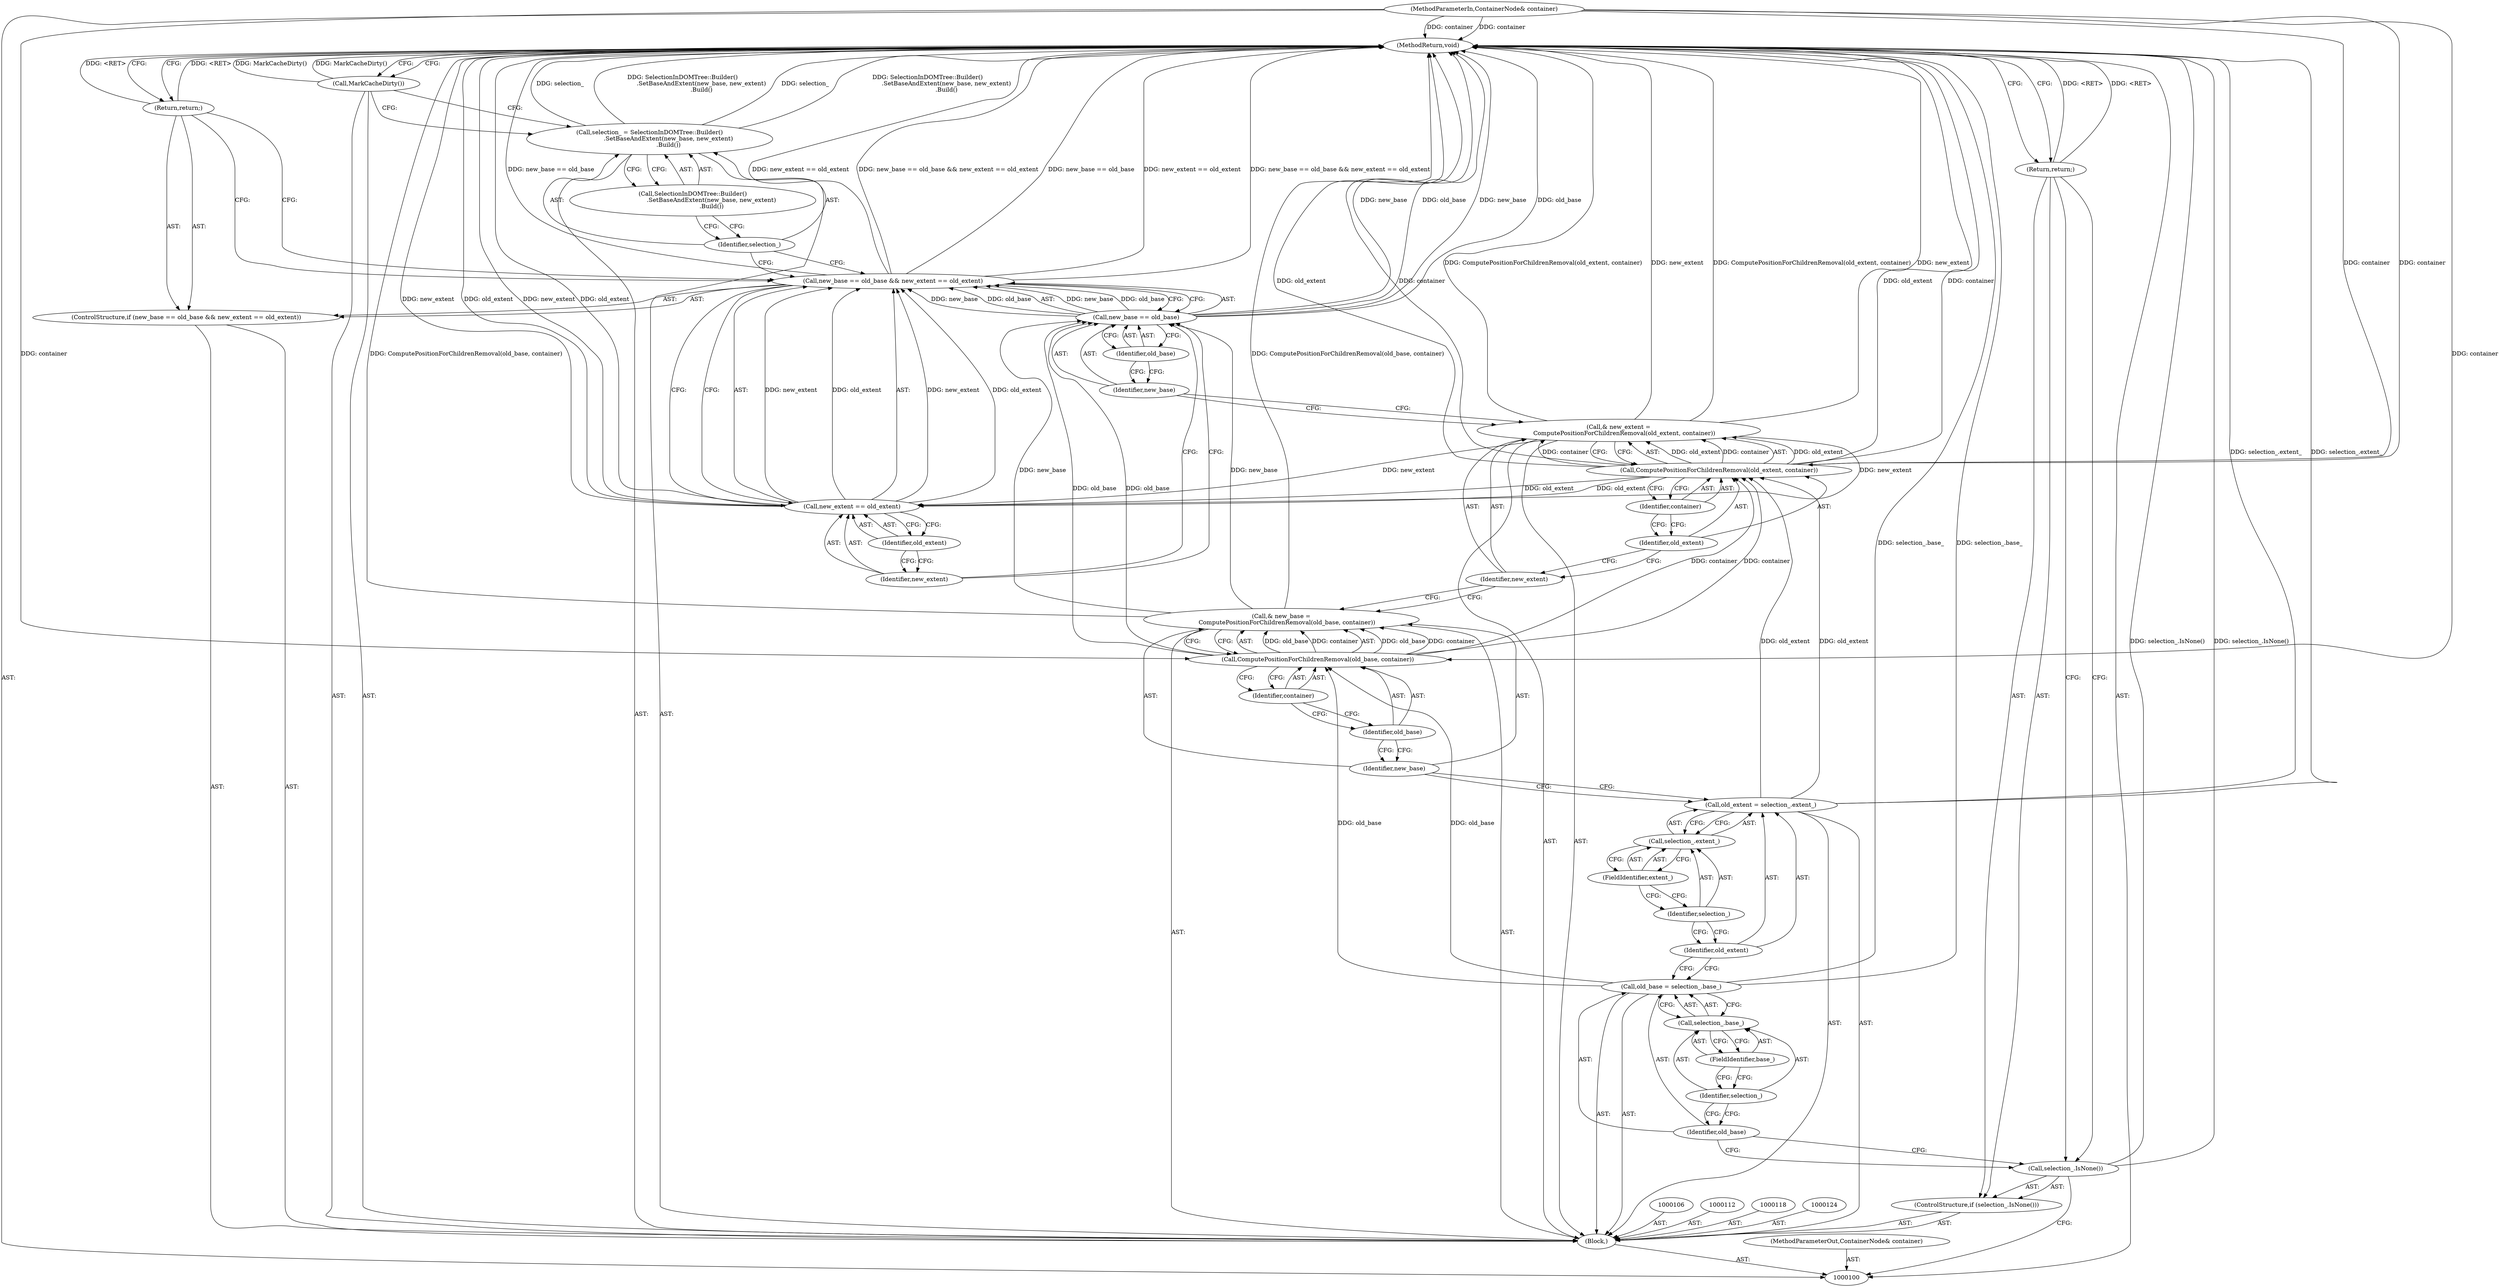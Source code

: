 digraph "0_Chrome_33827275411b33371e7bb750cce20f11de85002d_10" {
"1000143" [label="(MethodReturn,void)"];
"1000101" [label="(MethodParameterIn,ContainerNode& container)"];
"1000184" [label="(MethodParameterOut,ContainerNode& container)"];
"1000102" [label="(Block,)"];
"1000134" [label="(Identifier,old_base)"];
"1000130" [label="(ControlStructure,if (new_base == old_base && new_extent == old_extent))"];
"1000135" [label="(Call,new_extent == old_extent)"];
"1000136" [label="(Identifier,new_extent)"];
"1000137" [label="(Identifier,old_extent)"];
"1000131" [label="(Call,new_base == old_base && new_extent == old_extent)"];
"1000132" [label="(Call,new_base == old_base)"];
"1000133" [label="(Identifier,new_base)"];
"1000138" [label="(Return,return;)"];
"1000141" [label="(Call,SelectionInDOMTree::Builder()\n                    .SetBaseAndExtent(new_base, new_extent)\n                    .Build())"];
"1000139" [label="(Call,selection_ = SelectionInDOMTree::Builder()\n                    .SetBaseAndExtent(new_base, new_extent)\n                    .Build())"];
"1000140" [label="(Identifier,selection_)"];
"1000142" [label="(Call,MarkCacheDirty())"];
"1000103" [label="(ControlStructure,if (selection_.IsNone()))"];
"1000104" [label="(Call,selection_.IsNone())"];
"1000105" [label="(Return,return;)"];
"1000107" [label="(Call,old_base = selection_.base_)"];
"1000108" [label="(Identifier,old_base)"];
"1000109" [label="(Call,selection_.base_)"];
"1000110" [label="(Identifier,selection_)"];
"1000111" [label="(FieldIdentifier,base_)"];
"1000113" [label="(Call,old_extent = selection_.extent_)"];
"1000114" [label="(Identifier,old_extent)"];
"1000115" [label="(Call,selection_.extent_)"];
"1000116" [label="(Identifier,selection_)"];
"1000117" [label="(FieldIdentifier,extent_)"];
"1000119" [label="(Call,& new_base =\n      ComputePositionForChildrenRemoval(old_base, container))"];
"1000120" [label="(Identifier,new_base)"];
"1000122" [label="(Identifier,old_base)"];
"1000123" [label="(Identifier,container)"];
"1000121" [label="(Call,ComputePositionForChildrenRemoval(old_base, container))"];
"1000125" [label="(Call,& new_extent =\n      ComputePositionForChildrenRemoval(old_extent, container))"];
"1000126" [label="(Identifier,new_extent)"];
"1000128" [label="(Identifier,old_extent)"];
"1000129" [label="(Identifier,container)"];
"1000127" [label="(Call,ComputePositionForChildrenRemoval(old_extent, container))"];
"1000143" -> "1000100"  [label="AST: "];
"1000143" -> "1000105"  [label="CFG: "];
"1000143" -> "1000138"  [label="CFG: "];
"1000143" -> "1000142"  [label="CFG: "];
"1000125" -> "1000143"  [label="DDG: new_extent"];
"1000125" -> "1000143"  [label="DDG: ComputePositionForChildrenRemoval(old_extent, container)"];
"1000142" -> "1000143"  [label="DDG: MarkCacheDirty()"];
"1000104" -> "1000143"  [label="DDG: selection_.IsNone()"];
"1000139" -> "1000143"  [label="DDG: selection_"];
"1000139" -> "1000143"  [label="DDG: SelectionInDOMTree::Builder()\n                    .SetBaseAndExtent(new_base, new_extent)\n                    .Build()"];
"1000132" -> "1000143"  [label="DDG: new_base"];
"1000132" -> "1000143"  [label="DDG: old_base"];
"1000135" -> "1000143"  [label="DDG: new_extent"];
"1000135" -> "1000143"  [label="DDG: old_extent"];
"1000127" -> "1000143"  [label="DDG: old_extent"];
"1000127" -> "1000143"  [label="DDG: container"];
"1000131" -> "1000143"  [label="DDG: new_base == old_base && new_extent == old_extent"];
"1000131" -> "1000143"  [label="DDG: new_base == old_base"];
"1000131" -> "1000143"  [label="DDG: new_extent == old_extent"];
"1000113" -> "1000143"  [label="DDG: selection_.extent_"];
"1000119" -> "1000143"  [label="DDG: ComputePositionForChildrenRemoval(old_base, container)"];
"1000101" -> "1000143"  [label="DDG: container"];
"1000107" -> "1000143"  [label="DDG: selection_.base_"];
"1000138" -> "1000143"  [label="DDG: <RET>"];
"1000105" -> "1000143"  [label="DDG: <RET>"];
"1000101" -> "1000100"  [label="AST: "];
"1000101" -> "1000143"  [label="DDG: container"];
"1000101" -> "1000121"  [label="DDG: container"];
"1000101" -> "1000127"  [label="DDG: container"];
"1000184" -> "1000100"  [label="AST: "];
"1000102" -> "1000100"  [label="AST: "];
"1000103" -> "1000102"  [label="AST: "];
"1000106" -> "1000102"  [label="AST: "];
"1000107" -> "1000102"  [label="AST: "];
"1000112" -> "1000102"  [label="AST: "];
"1000113" -> "1000102"  [label="AST: "];
"1000118" -> "1000102"  [label="AST: "];
"1000119" -> "1000102"  [label="AST: "];
"1000124" -> "1000102"  [label="AST: "];
"1000125" -> "1000102"  [label="AST: "];
"1000130" -> "1000102"  [label="AST: "];
"1000139" -> "1000102"  [label="AST: "];
"1000142" -> "1000102"  [label="AST: "];
"1000134" -> "1000132"  [label="AST: "];
"1000134" -> "1000133"  [label="CFG: "];
"1000132" -> "1000134"  [label="CFG: "];
"1000130" -> "1000102"  [label="AST: "];
"1000131" -> "1000130"  [label="AST: "];
"1000138" -> "1000130"  [label="AST: "];
"1000135" -> "1000131"  [label="AST: "];
"1000135" -> "1000137"  [label="CFG: "];
"1000136" -> "1000135"  [label="AST: "];
"1000137" -> "1000135"  [label="AST: "];
"1000131" -> "1000135"  [label="CFG: "];
"1000135" -> "1000143"  [label="DDG: new_extent"];
"1000135" -> "1000143"  [label="DDG: old_extent"];
"1000135" -> "1000131"  [label="DDG: new_extent"];
"1000135" -> "1000131"  [label="DDG: old_extent"];
"1000125" -> "1000135"  [label="DDG: new_extent"];
"1000127" -> "1000135"  [label="DDG: old_extent"];
"1000136" -> "1000135"  [label="AST: "];
"1000136" -> "1000132"  [label="CFG: "];
"1000137" -> "1000136"  [label="CFG: "];
"1000137" -> "1000135"  [label="AST: "];
"1000137" -> "1000136"  [label="CFG: "];
"1000135" -> "1000137"  [label="CFG: "];
"1000131" -> "1000130"  [label="AST: "];
"1000131" -> "1000132"  [label="CFG: "];
"1000131" -> "1000135"  [label="CFG: "];
"1000132" -> "1000131"  [label="AST: "];
"1000135" -> "1000131"  [label="AST: "];
"1000138" -> "1000131"  [label="CFG: "];
"1000140" -> "1000131"  [label="CFG: "];
"1000131" -> "1000143"  [label="DDG: new_base == old_base && new_extent == old_extent"];
"1000131" -> "1000143"  [label="DDG: new_base == old_base"];
"1000131" -> "1000143"  [label="DDG: new_extent == old_extent"];
"1000132" -> "1000131"  [label="DDG: new_base"];
"1000132" -> "1000131"  [label="DDG: old_base"];
"1000135" -> "1000131"  [label="DDG: new_extent"];
"1000135" -> "1000131"  [label="DDG: old_extent"];
"1000132" -> "1000131"  [label="AST: "];
"1000132" -> "1000134"  [label="CFG: "];
"1000133" -> "1000132"  [label="AST: "];
"1000134" -> "1000132"  [label="AST: "];
"1000136" -> "1000132"  [label="CFG: "];
"1000131" -> "1000132"  [label="CFG: "];
"1000132" -> "1000143"  [label="DDG: new_base"];
"1000132" -> "1000143"  [label="DDG: old_base"];
"1000132" -> "1000131"  [label="DDG: new_base"];
"1000132" -> "1000131"  [label="DDG: old_base"];
"1000119" -> "1000132"  [label="DDG: new_base"];
"1000121" -> "1000132"  [label="DDG: old_base"];
"1000133" -> "1000132"  [label="AST: "];
"1000133" -> "1000125"  [label="CFG: "];
"1000134" -> "1000133"  [label="CFG: "];
"1000138" -> "1000130"  [label="AST: "];
"1000138" -> "1000131"  [label="CFG: "];
"1000143" -> "1000138"  [label="CFG: "];
"1000138" -> "1000143"  [label="DDG: <RET>"];
"1000141" -> "1000139"  [label="AST: "];
"1000141" -> "1000140"  [label="CFG: "];
"1000139" -> "1000141"  [label="CFG: "];
"1000139" -> "1000102"  [label="AST: "];
"1000139" -> "1000141"  [label="CFG: "];
"1000140" -> "1000139"  [label="AST: "];
"1000141" -> "1000139"  [label="AST: "];
"1000142" -> "1000139"  [label="CFG: "];
"1000139" -> "1000143"  [label="DDG: selection_"];
"1000139" -> "1000143"  [label="DDG: SelectionInDOMTree::Builder()\n                    .SetBaseAndExtent(new_base, new_extent)\n                    .Build()"];
"1000140" -> "1000139"  [label="AST: "];
"1000140" -> "1000131"  [label="CFG: "];
"1000141" -> "1000140"  [label="CFG: "];
"1000142" -> "1000102"  [label="AST: "];
"1000142" -> "1000139"  [label="CFG: "];
"1000143" -> "1000142"  [label="CFG: "];
"1000142" -> "1000143"  [label="DDG: MarkCacheDirty()"];
"1000103" -> "1000102"  [label="AST: "];
"1000104" -> "1000103"  [label="AST: "];
"1000105" -> "1000103"  [label="AST: "];
"1000104" -> "1000103"  [label="AST: "];
"1000104" -> "1000100"  [label="CFG: "];
"1000105" -> "1000104"  [label="CFG: "];
"1000108" -> "1000104"  [label="CFG: "];
"1000104" -> "1000143"  [label="DDG: selection_.IsNone()"];
"1000105" -> "1000103"  [label="AST: "];
"1000105" -> "1000104"  [label="CFG: "];
"1000143" -> "1000105"  [label="CFG: "];
"1000105" -> "1000143"  [label="DDG: <RET>"];
"1000107" -> "1000102"  [label="AST: "];
"1000107" -> "1000109"  [label="CFG: "];
"1000108" -> "1000107"  [label="AST: "];
"1000109" -> "1000107"  [label="AST: "];
"1000114" -> "1000107"  [label="CFG: "];
"1000107" -> "1000143"  [label="DDG: selection_.base_"];
"1000107" -> "1000121"  [label="DDG: old_base"];
"1000108" -> "1000107"  [label="AST: "];
"1000108" -> "1000104"  [label="CFG: "];
"1000110" -> "1000108"  [label="CFG: "];
"1000109" -> "1000107"  [label="AST: "];
"1000109" -> "1000111"  [label="CFG: "];
"1000110" -> "1000109"  [label="AST: "];
"1000111" -> "1000109"  [label="AST: "];
"1000107" -> "1000109"  [label="CFG: "];
"1000110" -> "1000109"  [label="AST: "];
"1000110" -> "1000108"  [label="CFG: "];
"1000111" -> "1000110"  [label="CFG: "];
"1000111" -> "1000109"  [label="AST: "];
"1000111" -> "1000110"  [label="CFG: "];
"1000109" -> "1000111"  [label="CFG: "];
"1000113" -> "1000102"  [label="AST: "];
"1000113" -> "1000115"  [label="CFG: "];
"1000114" -> "1000113"  [label="AST: "];
"1000115" -> "1000113"  [label="AST: "];
"1000120" -> "1000113"  [label="CFG: "];
"1000113" -> "1000143"  [label="DDG: selection_.extent_"];
"1000113" -> "1000127"  [label="DDG: old_extent"];
"1000114" -> "1000113"  [label="AST: "];
"1000114" -> "1000107"  [label="CFG: "];
"1000116" -> "1000114"  [label="CFG: "];
"1000115" -> "1000113"  [label="AST: "];
"1000115" -> "1000117"  [label="CFG: "];
"1000116" -> "1000115"  [label="AST: "];
"1000117" -> "1000115"  [label="AST: "];
"1000113" -> "1000115"  [label="CFG: "];
"1000116" -> "1000115"  [label="AST: "];
"1000116" -> "1000114"  [label="CFG: "];
"1000117" -> "1000116"  [label="CFG: "];
"1000117" -> "1000115"  [label="AST: "];
"1000117" -> "1000116"  [label="CFG: "];
"1000115" -> "1000117"  [label="CFG: "];
"1000119" -> "1000102"  [label="AST: "];
"1000119" -> "1000121"  [label="CFG: "];
"1000120" -> "1000119"  [label="AST: "];
"1000121" -> "1000119"  [label="AST: "];
"1000126" -> "1000119"  [label="CFG: "];
"1000119" -> "1000143"  [label="DDG: ComputePositionForChildrenRemoval(old_base, container)"];
"1000121" -> "1000119"  [label="DDG: old_base"];
"1000121" -> "1000119"  [label="DDG: container"];
"1000119" -> "1000132"  [label="DDG: new_base"];
"1000120" -> "1000119"  [label="AST: "];
"1000120" -> "1000113"  [label="CFG: "];
"1000122" -> "1000120"  [label="CFG: "];
"1000122" -> "1000121"  [label="AST: "];
"1000122" -> "1000120"  [label="CFG: "];
"1000123" -> "1000122"  [label="CFG: "];
"1000123" -> "1000121"  [label="AST: "];
"1000123" -> "1000122"  [label="CFG: "];
"1000121" -> "1000123"  [label="CFG: "];
"1000121" -> "1000119"  [label="AST: "];
"1000121" -> "1000123"  [label="CFG: "];
"1000122" -> "1000121"  [label="AST: "];
"1000123" -> "1000121"  [label="AST: "];
"1000119" -> "1000121"  [label="CFG: "];
"1000121" -> "1000119"  [label="DDG: old_base"];
"1000121" -> "1000119"  [label="DDG: container"];
"1000107" -> "1000121"  [label="DDG: old_base"];
"1000101" -> "1000121"  [label="DDG: container"];
"1000121" -> "1000127"  [label="DDG: container"];
"1000121" -> "1000132"  [label="DDG: old_base"];
"1000125" -> "1000102"  [label="AST: "];
"1000125" -> "1000127"  [label="CFG: "];
"1000126" -> "1000125"  [label="AST: "];
"1000127" -> "1000125"  [label="AST: "];
"1000133" -> "1000125"  [label="CFG: "];
"1000125" -> "1000143"  [label="DDG: new_extent"];
"1000125" -> "1000143"  [label="DDG: ComputePositionForChildrenRemoval(old_extent, container)"];
"1000127" -> "1000125"  [label="DDG: old_extent"];
"1000127" -> "1000125"  [label="DDG: container"];
"1000125" -> "1000135"  [label="DDG: new_extent"];
"1000126" -> "1000125"  [label="AST: "];
"1000126" -> "1000119"  [label="CFG: "];
"1000128" -> "1000126"  [label="CFG: "];
"1000128" -> "1000127"  [label="AST: "];
"1000128" -> "1000126"  [label="CFG: "];
"1000129" -> "1000128"  [label="CFG: "];
"1000129" -> "1000127"  [label="AST: "];
"1000129" -> "1000128"  [label="CFG: "];
"1000127" -> "1000129"  [label="CFG: "];
"1000127" -> "1000125"  [label="AST: "];
"1000127" -> "1000129"  [label="CFG: "];
"1000128" -> "1000127"  [label="AST: "];
"1000129" -> "1000127"  [label="AST: "];
"1000125" -> "1000127"  [label="CFG: "];
"1000127" -> "1000143"  [label="DDG: old_extent"];
"1000127" -> "1000143"  [label="DDG: container"];
"1000127" -> "1000125"  [label="DDG: old_extent"];
"1000127" -> "1000125"  [label="DDG: container"];
"1000113" -> "1000127"  [label="DDG: old_extent"];
"1000121" -> "1000127"  [label="DDG: container"];
"1000101" -> "1000127"  [label="DDG: container"];
"1000127" -> "1000135"  [label="DDG: old_extent"];
}

